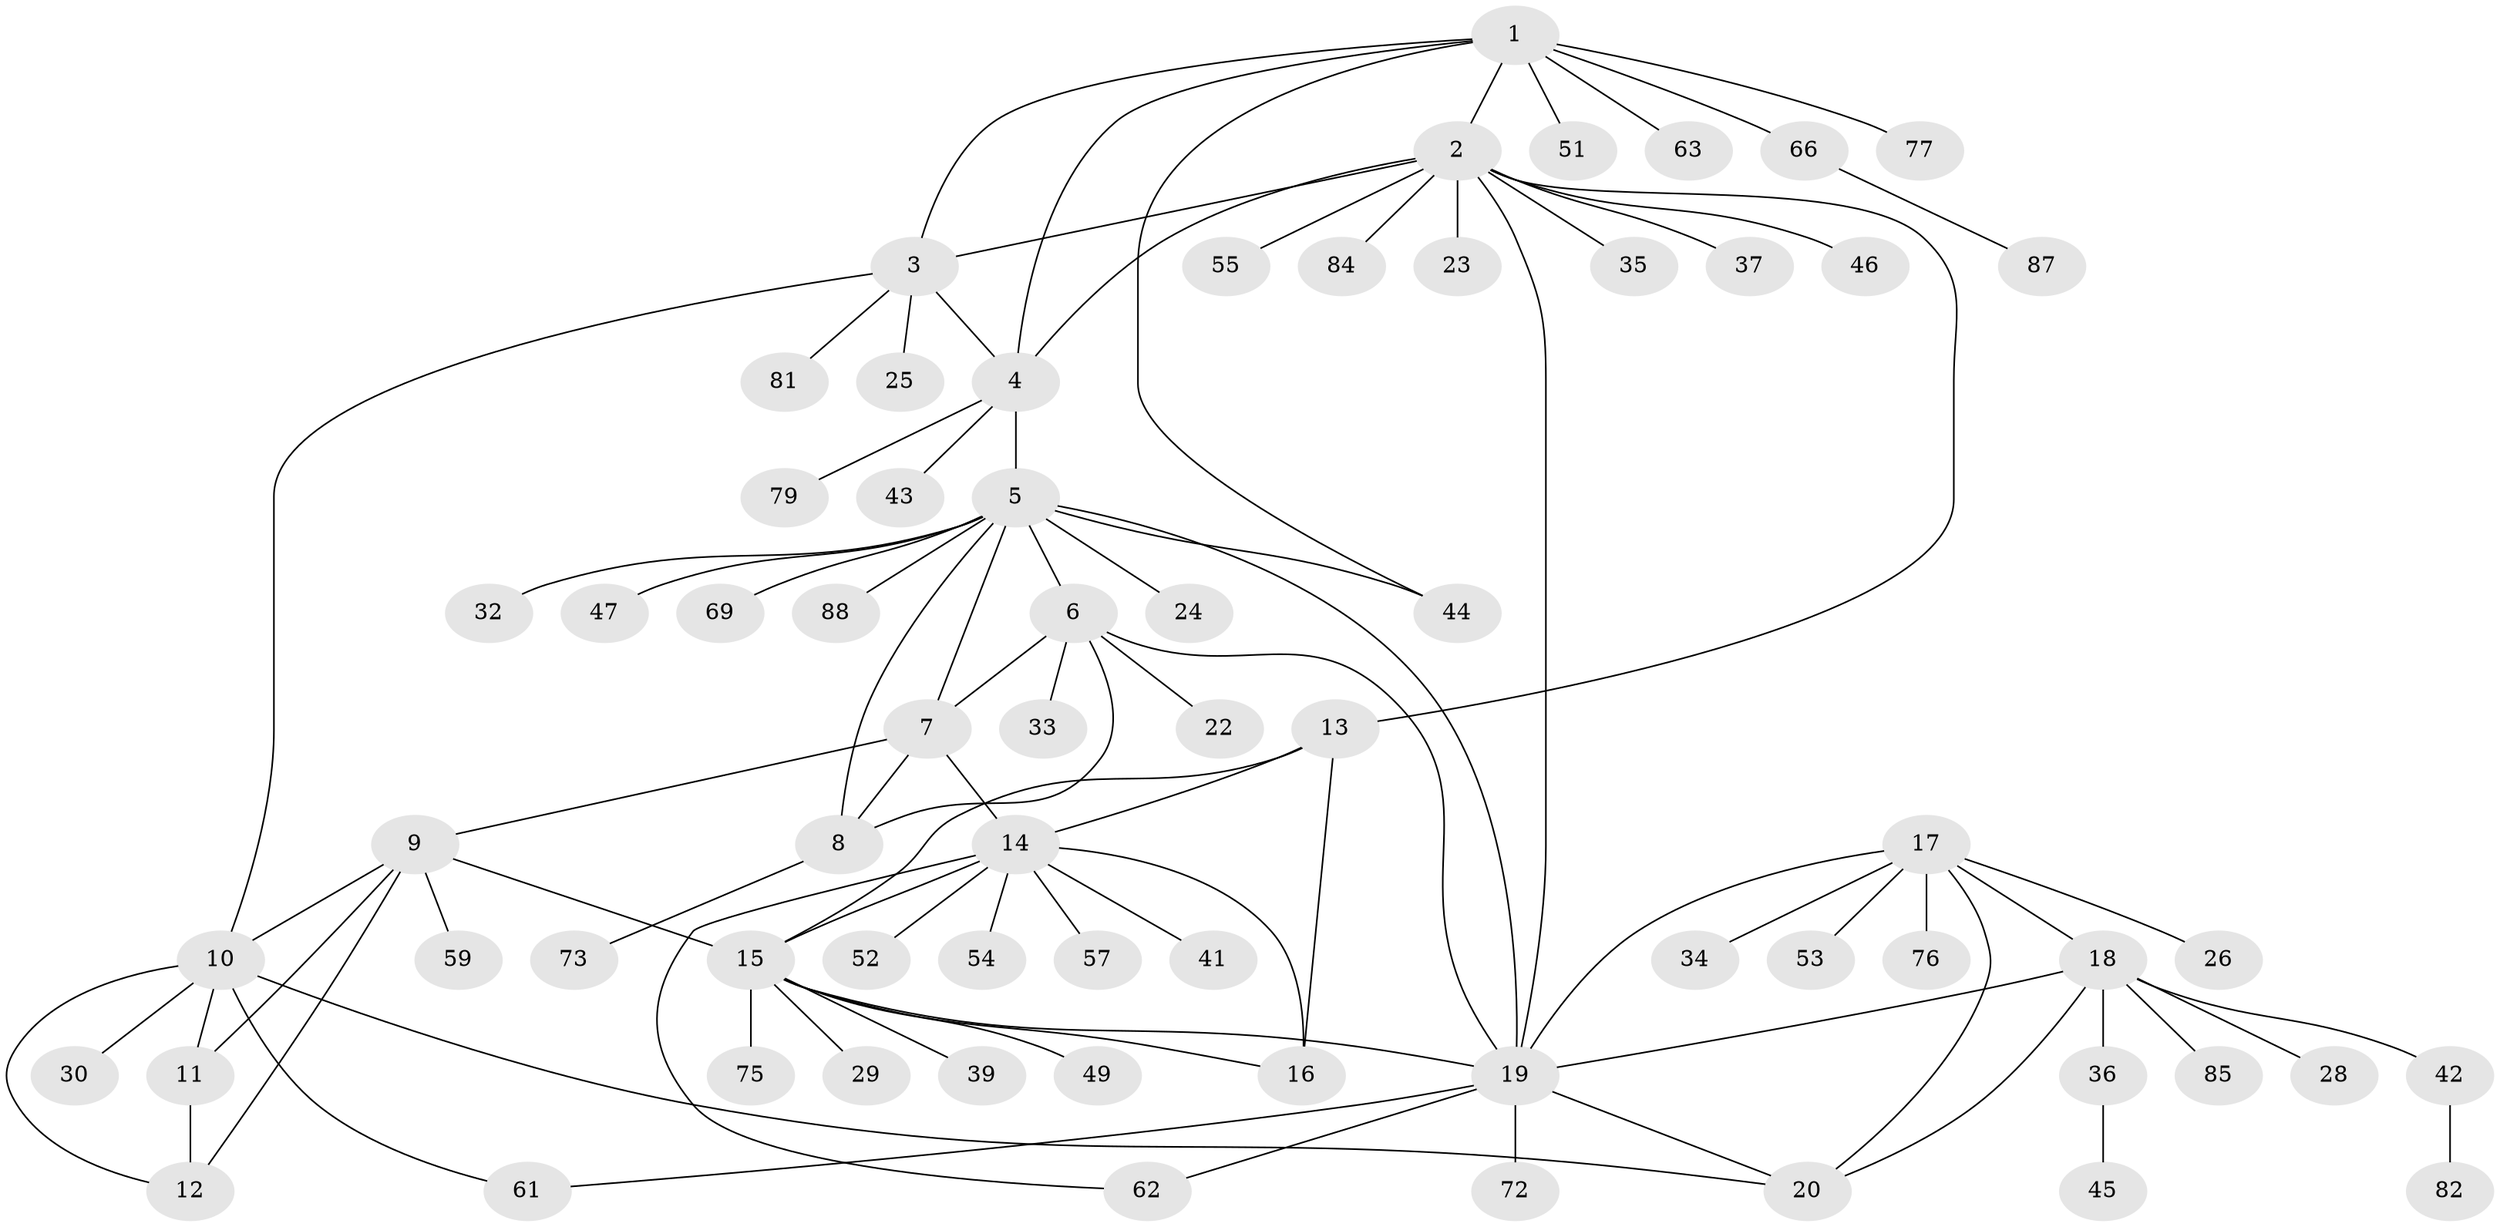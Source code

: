 // original degree distribution, {9: 0.011235955056179775, 12: 0.033707865168539325, 7: 0.02247191011235955, 6: 0.033707865168539325, 5: 0.011235955056179775, 8: 0.033707865168539325, 3: 0.033707865168539325, 4: 0.0449438202247191, 10: 0.02247191011235955, 1: 0.6404494382022472, 2: 0.11235955056179775}
// Generated by graph-tools (version 1.1) at 2025/11/02/27/25 16:11:36]
// undirected, 67 vertices, 91 edges
graph export_dot {
graph [start="1"]
  node [color=gray90,style=filled];
  1 [super="+83"];
  2 [super="+38"];
  3 [super="+64"];
  4 [super="+74"];
  5 [super="+65"];
  6 [super="+60"];
  7 [super="+78"];
  8 [super="+48"];
  9 [super="+40"];
  10 [super="+50"];
  11;
  12 [super="+56"];
  13;
  14 [super="+21"];
  15 [super="+27"];
  16 [super="+70"];
  17 [super="+31"];
  18 [super="+86"];
  19 [super="+80"];
  20;
  22;
  23;
  24;
  25;
  26;
  28;
  29;
  30;
  32;
  33;
  34 [super="+71"];
  35;
  36 [super="+68"];
  37 [super="+67"];
  39;
  41;
  42;
  43;
  44 [super="+58"];
  45;
  46;
  47;
  49;
  51;
  52;
  53;
  54;
  55;
  57;
  59;
  61;
  62;
  63;
  66;
  69;
  72;
  73;
  75;
  76;
  77;
  79;
  81 [super="+89"];
  82;
  84;
  85;
  87;
  88;
  1 -- 2;
  1 -- 3;
  1 -- 4;
  1 -- 44;
  1 -- 51;
  1 -- 63;
  1 -- 66;
  1 -- 77;
  2 -- 3;
  2 -- 4;
  2 -- 13;
  2 -- 19 [weight=2];
  2 -- 23;
  2 -- 35;
  2 -- 37;
  2 -- 46;
  2 -- 55;
  2 -- 84;
  3 -- 4;
  3 -- 10;
  3 -- 25;
  3 -- 81;
  4 -- 5;
  4 -- 43;
  4 -- 79;
  5 -- 6;
  5 -- 7;
  5 -- 8;
  5 -- 19;
  5 -- 24;
  5 -- 32;
  5 -- 44;
  5 -- 47;
  5 -- 69;
  5 -- 88;
  6 -- 7;
  6 -- 8;
  6 -- 22;
  6 -- 33;
  6 -- 19;
  7 -- 8;
  7 -- 9;
  7 -- 14;
  8 -- 73;
  9 -- 10;
  9 -- 11;
  9 -- 12;
  9 -- 15;
  9 -- 59;
  10 -- 11;
  10 -- 12;
  10 -- 20;
  10 -- 30;
  10 -- 61;
  11 -- 12;
  13 -- 14;
  13 -- 15;
  13 -- 16;
  14 -- 15;
  14 -- 16;
  14 -- 41;
  14 -- 52;
  14 -- 54;
  14 -- 57;
  14 -- 62;
  15 -- 16;
  15 -- 19;
  15 -- 29;
  15 -- 39;
  15 -- 49;
  15 -- 75;
  17 -- 18;
  17 -- 19;
  17 -- 20;
  17 -- 26;
  17 -- 34;
  17 -- 53;
  17 -- 76;
  18 -- 19;
  18 -- 20;
  18 -- 28;
  18 -- 36;
  18 -- 42;
  18 -- 85;
  19 -- 20;
  19 -- 61;
  19 -- 62;
  19 -- 72;
  36 -- 45;
  42 -- 82;
  66 -- 87;
}
